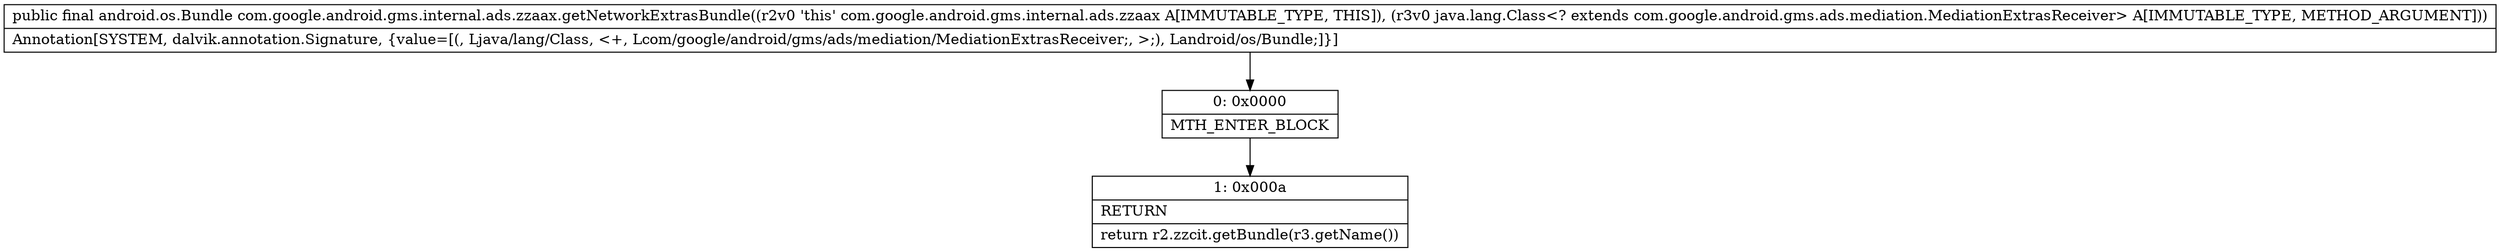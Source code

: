 digraph "CFG forcom.google.android.gms.internal.ads.zzaax.getNetworkExtrasBundle(Ljava\/lang\/Class;)Landroid\/os\/Bundle;" {
Node_0 [shape=record,label="{0\:\ 0x0000|MTH_ENTER_BLOCK\l}"];
Node_1 [shape=record,label="{1\:\ 0x000a|RETURN\l|return r2.zzcit.getBundle(r3.getName())\l}"];
MethodNode[shape=record,label="{public final android.os.Bundle com.google.android.gms.internal.ads.zzaax.getNetworkExtrasBundle((r2v0 'this' com.google.android.gms.internal.ads.zzaax A[IMMUTABLE_TYPE, THIS]), (r3v0 java.lang.Class\<? extends com.google.android.gms.ads.mediation.MediationExtrasReceiver\> A[IMMUTABLE_TYPE, METHOD_ARGUMENT]))  | Annotation[SYSTEM, dalvik.annotation.Signature, \{value=[(, Ljava\/lang\/Class, \<+, Lcom\/google\/android\/gms\/ads\/mediation\/MediationExtrasReceiver;, \>;), Landroid\/os\/Bundle;]\}]\l}"];
MethodNode -> Node_0;
Node_0 -> Node_1;
}

